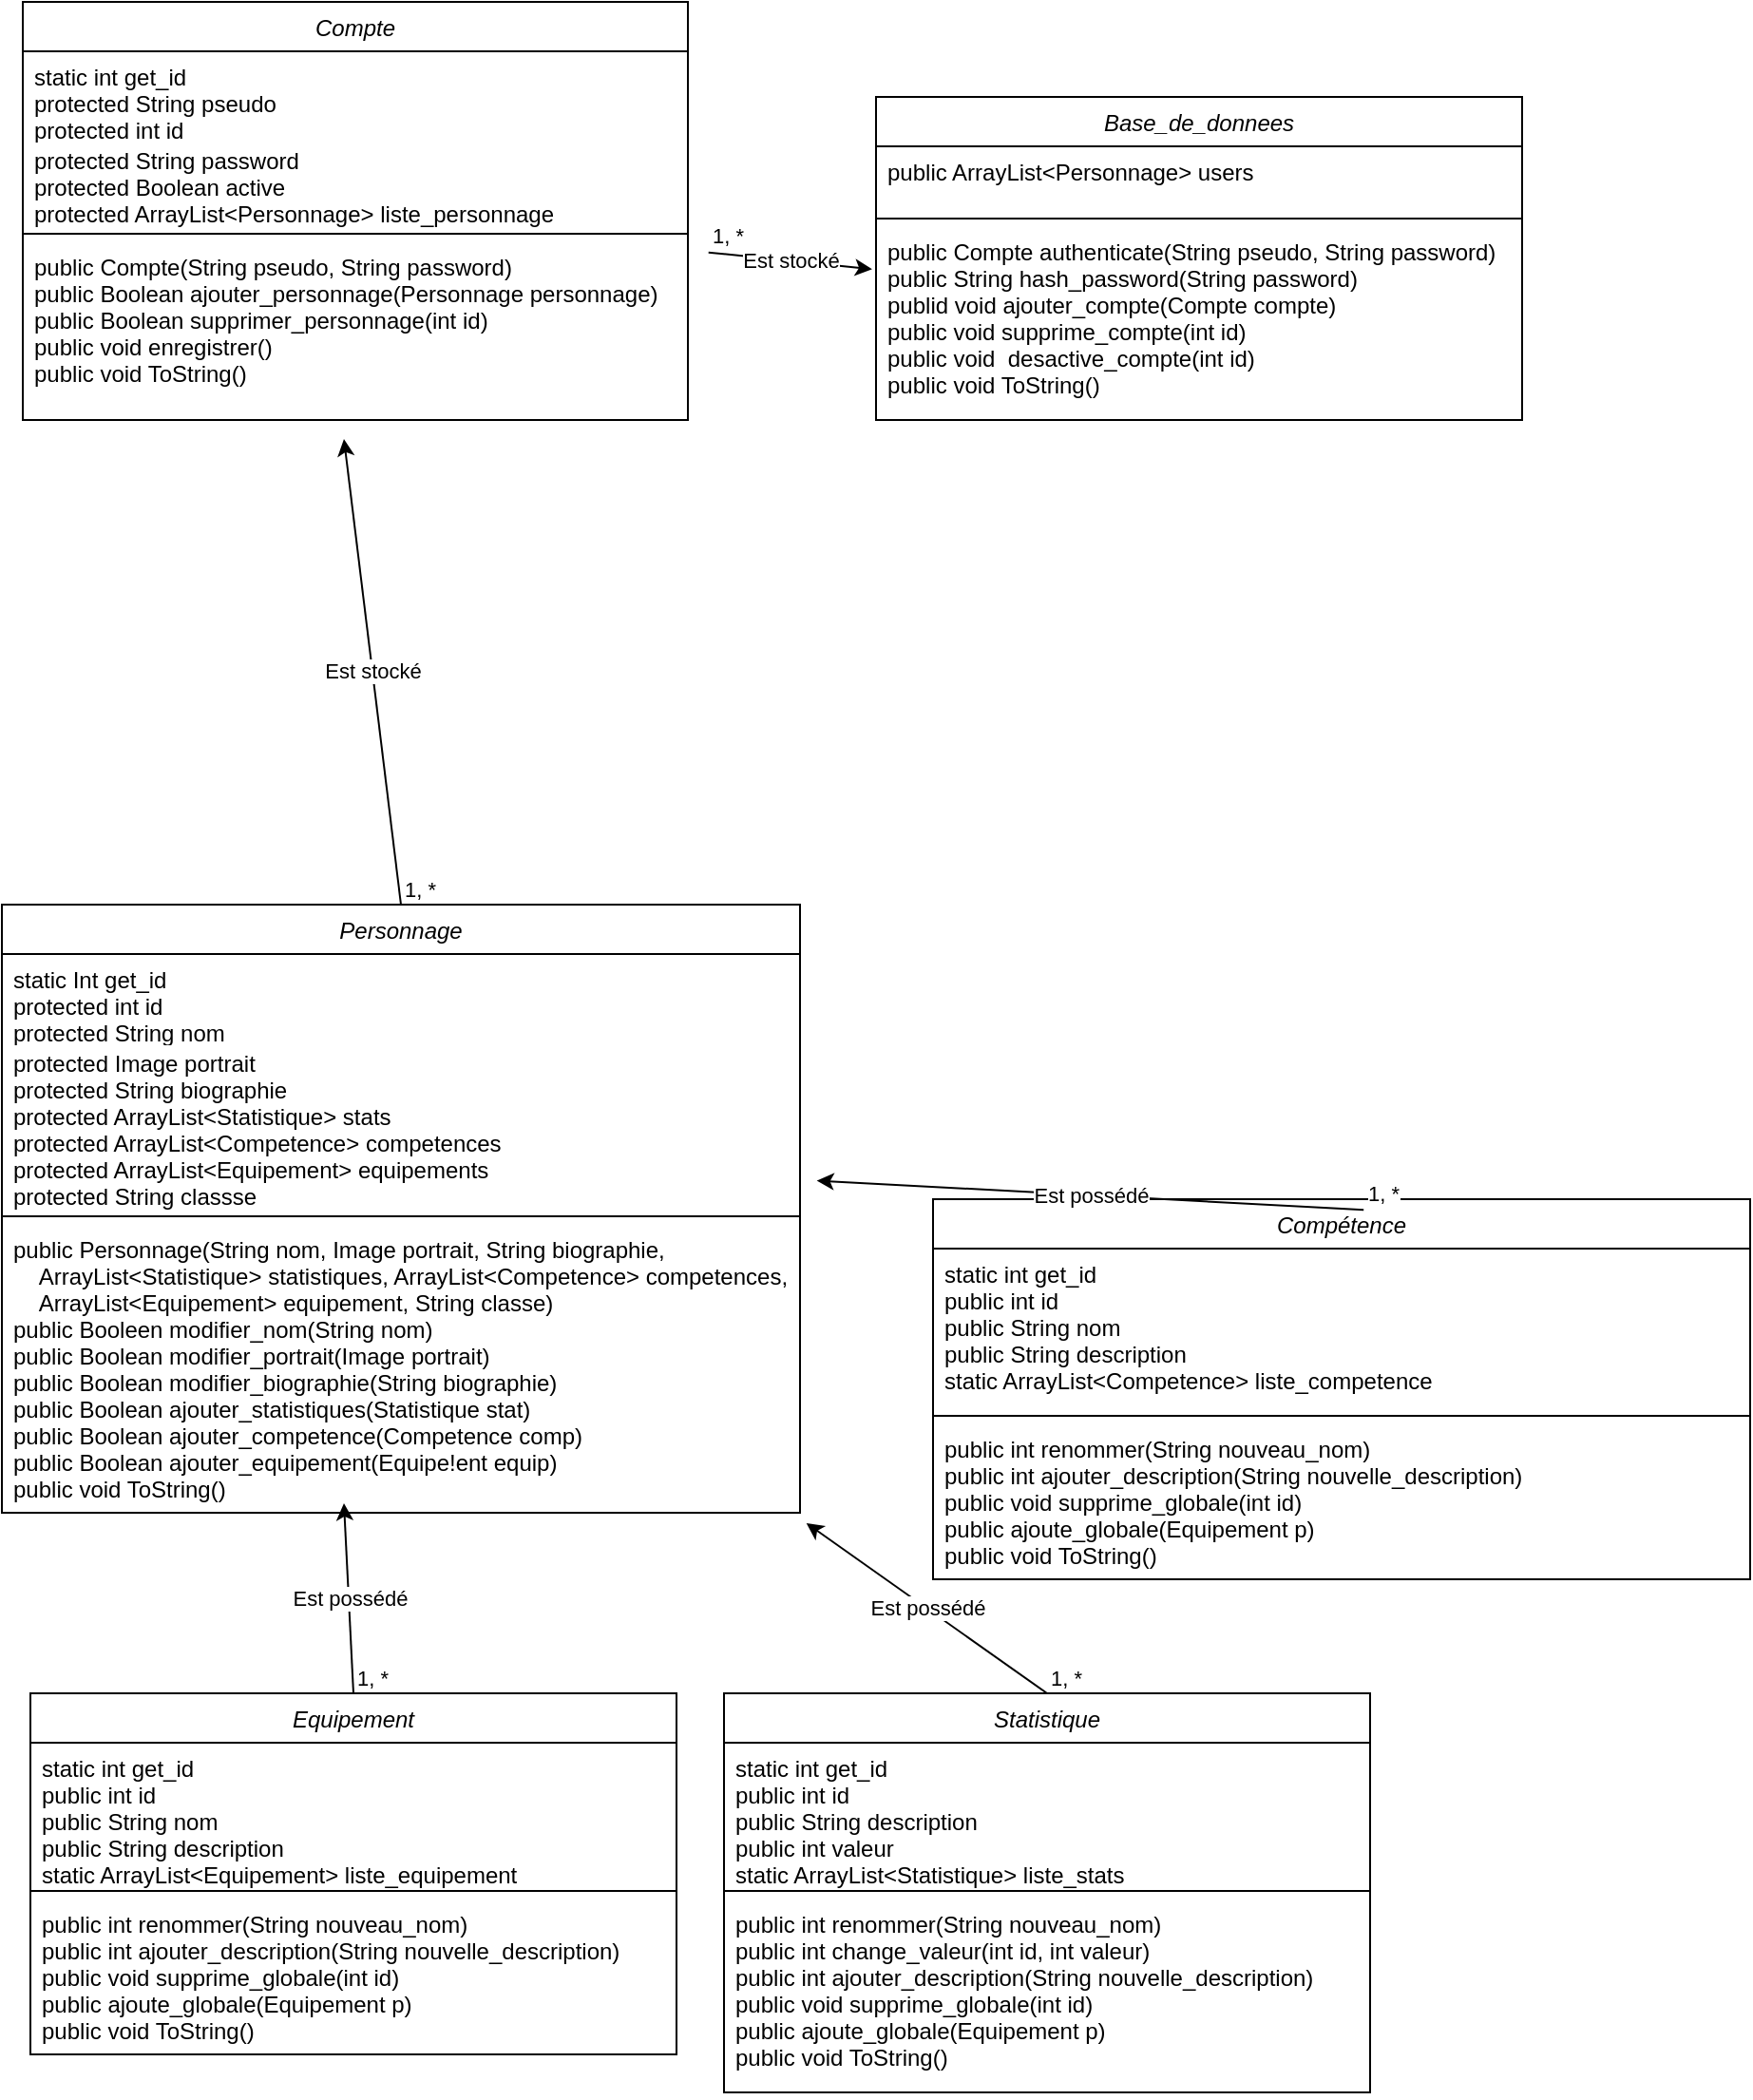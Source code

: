 <mxfile version="26.0.6">
  <diagram id="C5RBs43oDa-KdzZeNtuy" name="Page-1">
    <mxGraphModel dx="993" dy="525" grid="1" gridSize="10" guides="1" tooltips="1" connect="1" arrows="1" fold="1" page="1" pageScale="1" pageWidth="827" pageHeight="1169" math="0" shadow="0">
      <root>
        <mxCell id="WIyWlLk6GJQsqaUBKTNV-0" />
        <mxCell id="WIyWlLk6GJQsqaUBKTNV-1" parent="WIyWlLk6GJQsqaUBKTNV-0" />
        <mxCell id="zkfFHV4jXpPFQw0GAbJ--0" value="Compte" style="swimlane;fontStyle=2;align=center;verticalAlign=top;childLayout=stackLayout;horizontal=1;startSize=26;horizontalStack=0;resizeParent=1;resizeLast=0;collapsible=1;marginBottom=0;rounded=0;shadow=0;strokeWidth=1;" parent="WIyWlLk6GJQsqaUBKTNV-1" vertex="1">
          <mxGeometry x="21" y="110" width="350" height="220" as="geometry">
            <mxRectangle x="230" y="140" width="160" height="26" as="alternateBounds" />
          </mxGeometry>
        </mxCell>
        <mxCell id="zkfFHV4jXpPFQw0GAbJ--1" value="static int get_id&#xa;protected String pseudo&#xa;protected int id" style="text;align=left;verticalAlign=top;spacingLeft=4;spacingRight=4;overflow=hidden;rotatable=0;points=[[0,0.5],[1,0.5]];portConstraint=eastwest;" parent="zkfFHV4jXpPFQw0GAbJ--0" vertex="1">
          <mxGeometry y="26" width="350" height="44" as="geometry" />
        </mxCell>
        <mxCell id="zkfFHV4jXpPFQw0GAbJ--2" value="protected String password&#xa;protected Boolean active&#xa;protected ArrayList&lt;Personnage&gt; liste_personnage" style="text;align=left;verticalAlign=top;spacingLeft=4;spacingRight=4;overflow=hidden;rotatable=0;points=[[0,0.5],[1,0.5]];portConstraint=eastwest;rounded=0;shadow=0;html=0;" parent="zkfFHV4jXpPFQw0GAbJ--0" vertex="1">
          <mxGeometry y="70" width="350" height="48" as="geometry" />
        </mxCell>
        <mxCell id="zkfFHV4jXpPFQw0GAbJ--4" value="" style="line;html=1;strokeWidth=1;align=left;verticalAlign=middle;spacingTop=-1;spacingLeft=3;spacingRight=3;rotatable=0;labelPosition=right;points=[];portConstraint=eastwest;" parent="zkfFHV4jXpPFQw0GAbJ--0" vertex="1">
          <mxGeometry y="118" width="350" height="8" as="geometry" />
        </mxCell>
        <mxCell id="zkfFHV4jXpPFQw0GAbJ--5" value="public Compte(String pseudo, String password)&#xa;public Boolean ajouter_personnage(Personnage personnage)&#xa;public Boolean supprimer_personnage(int id)&#xa;public void enregistrer()&#xa;public void ToString()" style="text;align=left;verticalAlign=top;spacingLeft=4;spacingRight=4;overflow=hidden;rotatable=0;points=[[0,0.5],[1,0.5]];portConstraint=eastwest;" parent="zkfFHV4jXpPFQw0GAbJ--0" vertex="1">
          <mxGeometry y="126" width="350" height="76" as="geometry" />
        </mxCell>
        <mxCell id="w7G9YBBGKHnngfm891Rs-0" value="Base_de_donnees" style="swimlane;fontStyle=2;align=center;verticalAlign=top;childLayout=stackLayout;horizontal=1;startSize=26;horizontalStack=0;resizeParent=1;resizeLast=0;collapsible=1;marginBottom=0;rounded=0;shadow=0;strokeWidth=1;" parent="WIyWlLk6GJQsqaUBKTNV-1" vertex="1">
          <mxGeometry x="470" y="160" width="340" height="170" as="geometry">
            <mxRectangle x="230" y="140" width="160" height="26" as="alternateBounds" />
          </mxGeometry>
        </mxCell>
        <mxCell id="w7G9YBBGKHnngfm891Rs-1" value="public ArrayList&lt;Personnage&gt; users" style="text;align=left;verticalAlign=top;spacingLeft=4;spacingRight=4;overflow=hidden;rotatable=0;points=[[0,0.5],[1,0.5]];portConstraint=eastwest;" parent="w7G9YBBGKHnngfm891Rs-0" vertex="1">
          <mxGeometry y="26" width="340" height="34" as="geometry" />
        </mxCell>
        <mxCell id="w7G9YBBGKHnngfm891Rs-3" value="" style="line;html=1;strokeWidth=1;align=left;verticalAlign=middle;spacingTop=-1;spacingLeft=3;spacingRight=3;rotatable=0;labelPosition=right;points=[];portConstraint=eastwest;" parent="w7G9YBBGKHnngfm891Rs-0" vertex="1">
          <mxGeometry y="60" width="340" height="8" as="geometry" />
        </mxCell>
        <mxCell id="w7G9YBBGKHnngfm891Rs-5" value="public Compte authenticate(String pseudo, String password)&#xa;public String hash_password(String password)&#xa;publid void ajouter_compte(Compte compte)&#xa;public void supprime_compte(int id)&#xa;public void  desactive_compte(int id)&#xa;public void ToString()" style="text;align=left;verticalAlign=top;spacingLeft=4;spacingRight=4;overflow=hidden;rotatable=0;points=[[0,0.5],[1,0.5]];portConstraint=eastwest;" parent="w7G9YBBGKHnngfm891Rs-0" vertex="1">
          <mxGeometry y="68" width="340" height="102" as="geometry" />
        </mxCell>
        <mxCell id="w7G9YBBGKHnngfm891Rs-11" value="Personnage" style="swimlane;fontStyle=2;align=center;verticalAlign=top;childLayout=stackLayout;horizontal=1;startSize=26;horizontalStack=0;resizeParent=1;resizeLast=0;collapsible=1;marginBottom=0;rounded=0;shadow=0;strokeWidth=1;" parent="WIyWlLk6GJQsqaUBKTNV-1" vertex="1">
          <mxGeometry x="10" y="585" width="420" height="320" as="geometry">
            <mxRectangle x="230" y="140" width="160" height="26" as="alternateBounds" />
          </mxGeometry>
        </mxCell>
        <mxCell id="w7G9YBBGKHnngfm891Rs-12" value="static Int get_id&#xa;protected int id&#xa;protected String nom" style="text;align=left;verticalAlign=top;spacingLeft=4;spacingRight=4;overflow=hidden;rotatable=0;points=[[0,0.5],[1,0.5]];portConstraint=eastwest;" parent="w7G9YBBGKHnngfm891Rs-11" vertex="1">
          <mxGeometry y="26" width="420" height="44" as="geometry" />
        </mxCell>
        <mxCell id="w7G9YBBGKHnngfm891Rs-13" value="protected Image portrait&#xa;protected String biographie&#xa;protected ArrayList&lt;Statistique&gt; stats&#xa;protected ArrayList&lt;Competence&gt; competences&#xa;protected ArrayList&lt;Equipement&gt; equipements&#xa;protected String classse " style="text;align=left;verticalAlign=top;spacingLeft=4;spacingRight=4;overflow=hidden;rotatable=0;points=[[0,0.5],[1,0.5]];portConstraint=eastwest;rounded=0;shadow=0;html=0;" parent="w7G9YBBGKHnngfm891Rs-11" vertex="1">
          <mxGeometry y="70" width="420" height="90" as="geometry" />
        </mxCell>
        <mxCell id="w7G9YBBGKHnngfm891Rs-14" value="" style="line;html=1;strokeWidth=1;align=left;verticalAlign=middle;spacingTop=-1;spacingLeft=3;spacingRight=3;rotatable=0;labelPosition=right;points=[];portConstraint=eastwest;" parent="w7G9YBBGKHnngfm891Rs-11" vertex="1">
          <mxGeometry y="160" width="420" height="8" as="geometry" />
        </mxCell>
        <mxCell id="w7G9YBBGKHnngfm891Rs-15" value="public Personnage(String nom, Image portrait, String biographie,&#xa;    ArrayList&lt;Statistique&gt; statistiques, ArrayList&lt;Competence&gt; competences,&#xa;    ArrayList&lt;Equipement&gt; equipement, String classe)&#xa;public Booleen modifier_nom(String nom)&#xa;public Boolean modifier_portrait(Image portrait)&#xa;public Boolean modifier_biographie(String biographie)&#xa;public Boolean ajouter_statistiques(Statistique stat)&#xa;public Boolean ajouter_competence(Competence comp)&#xa;public Boolean ajouter_equipement(Equipe!ent equip)&#xa;public void ToString()" style="text;align=left;verticalAlign=top;spacingLeft=4;spacingRight=4;overflow=hidden;rotatable=0;points=[[0,0.5],[1,0.5]];portConstraint=eastwest;" parent="w7G9YBBGKHnngfm891Rs-11" vertex="1">
          <mxGeometry y="168" width="420" height="152" as="geometry" />
        </mxCell>
        <mxCell id="w7G9YBBGKHnngfm891Rs-20" value="Compétence" style="swimlane;fontStyle=2;align=center;verticalAlign=top;childLayout=stackLayout;horizontal=1;startSize=26;horizontalStack=0;resizeParent=1;resizeLast=0;collapsible=1;marginBottom=0;rounded=0;shadow=0;strokeWidth=1;" parent="WIyWlLk6GJQsqaUBKTNV-1" vertex="1">
          <mxGeometry x="500" y="740" width="430" height="200" as="geometry">
            <mxRectangle x="230" y="140" width="160" height="26" as="alternateBounds" />
          </mxGeometry>
        </mxCell>
        <mxCell id="w7G9YBBGKHnngfm891Rs-21" value="static int get_id&#xa;public int id&#xa;public String nom&#xa;public String description&#xa;static ArrayList&lt;Competence&gt; liste_competence&#xa;" style="text;align=left;verticalAlign=top;spacingLeft=4;spacingRight=4;overflow=hidden;rotatable=0;points=[[0,0.5],[1,0.5]];portConstraint=eastwest;" parent="w7G9YBBGKHnngfm891Rs-20" vertex="1">
          <mxGeometry y="26" width="430" height="84" as="geometry" />
        </mxCell>
        <mxCell id="w7G9YBBGKHnngfm891Rs-22" value="" style="line;html=1;strokeWidth=1;align=left;verticalAlign=middle;spacingTop=-1;spacingLeft=3;spacingRight=3;rotatable=0;labelPosition=right;points=[];portConstraint=eastwest;" parent="w7G9YBBGKHnngfm891Rs-20" vertex="1">
          <mxGeometry y="110" width="430" height="8" as="geometry" />
        </mxCell>
        <mxCell id="w7G9YBBGKHnngfm891Rs-23" value="public int renommer(String nouveau_nom)&#xa;public int ajouter_description(String nouvelle_description)&#xa;public void supprime_globale(int id)&#xa;public ajoute_globale(Equipement p)&#xa;public void ToString()" style="text;align=left;verticalAlign=top;spacingLeft=4;spacingRight=4;overflow=hidden;rotatable=0;points=[[0,0.5],[1,0.5]];portConstraint=eastwest;" parent="w7G9YBBGKHnngfm891Rs-20" vertex="1">
          <mxGeometry y="118" width="430" height="82" as="geometry" />
        </mxCell>
        <mxCell id="w7G9YBBGKHnngfm891Rs-24" value="Statistique" style="swimlane;fontStyle=2;align=center;verticalAlign=top;childLayout=stackLayout;horizontal=1;startSize=26;horizontalStack=0;resizeParent=1;resizeLast=0;collapsible=1;marginBottom=0;rounded=0;shadow=0;strokeWidth=1;" parent="WIyWlLk6GJQsqaUBKTNV-1" vertex="1">
          <mxGeometry x="390" y="1000" width="340" height="210" as="geometry">
            <mxRectangle x="230" y="140" width="160" height="26" as="alternateBounds" />
          </mxGeometry>
        </mxCell>
        <mxCell id="w7G9YBBGKHnngfm891Rs-25" value="static int get_id&#xa;public int id&#xa;public String description&#xa;public int valeur&#xa;static ArrayList&lt;Statistique&gt; liste_stats" style="text;align=left;verticalAlign=top;spacingLeft=4;spacingRight=4;overflow=hidden;rotatable=0;points=[[0,0.5],[1,0.5]];portConstraint=eastwest;" parent="w7G9YBBGKHnngfm891Rs-24" vertex="1">
          <mxGeometry y="26" width="340" height="74" as="geometry" />
        </mxCell>
        <mxCell id="w7G9YBBGKHnngfm891Rs-26" value="" style="line;html=1;strokeWidth=1;align=left;verticalAlign=middle;spacingTop=-1;spacingLeft=3;spacingRight=3;rotatable=0;labelPosition=right;points=[];portConstraint=eastwest;" parent="w7G9YBBGKHnngfm891Rs-24" vertex="1">
          <mxGeometry y="100" width="340" height="8" as="geometry" />
        </mxCell>
        <mxCell id="w7G9YBBGKHnngfm891Rs-27" value="public int renommer(String nouveau_nom)&#xa;public int change_valeur(int id, int valeur)&#xa;public int ajouter_description(String nouvelle_description)&#xa;public void supprime_globale(int id)&#xa;public ajoute_globale(Equipement p)&#xa;public void ToString()" style="text;align=left;verticalAlign=top;spacingLeft=4;spacingRight=4;overflow=hidden;rotatable=0;points=[[0,0.5],[1,0.5]];portConstraint=eastwest;" parent="w7G9YBBGKHnngfm891Rs-24" vertex="1">
          <mxGeometry y="108" width="340" height="102" as="geometry" />
        </mxCell>
        <mxCell id="w7G9YBBGKHnngfm891Rs-33" value="Est stocké" style="endArrow=classic;html=1;rounded=0;exitX=1.031;exitY=0.077;exitDx=0;exitDy=0;exitPerimeter=0;entryX=-0.006;entryY=0.222;entryDx=0;entryDy=0;entryPerimeter=0;" parent="WIyWlLk6GJQsqaUBKTNV-1" source="zkfFHV4jXpPFQw0GAbJ--5" target="w7G9YBBGKHnngfm891Rs-5" edge="1">
          <mxGeometry relative="1" as="geometry">
            <mxPoint x="350" y="260" as="sourcePoint" />
            <mxPoint x="510" y="260" as="targetPoint" />
          </mxGeometry>
        </mxCell>
        <mxCell id="w7G9YBBGKHnngfm891Rs-35" value="1, *" style="edgeLabel;resizable=0;html=1;;align=left;verticalAlign=bottom;" parent="w7G9YBBGKHnngfm891Rs-33" connectable="0" vertex="1">
          <mxGeometry x="-1" relative="1" as="geometry" />
        </mxCell>
        <mxCell id="w7G9YBBGKHnngfm891Rs-36" value="&lt;div&gt;&lt;br&gt;&lt;/div&gt;&lt;div&gt;&lt;br&gt;&lt;/div&gt;" style="edgeLabel;resizable=0;html=1;;align=right;verticalAlign=bottom;" parent="w7G9YBBGKHnngfm891Rs-33" connectable="0" vertex="1">
          <mxGeometry x="1" relative="1" as="geometry" />
        </mxCell>
        <mxCell id="w7G9YBBGKHnngfm891Rs-43" value="Est stocké" style="endArrow=classic;html=1;rounded=0;exitX=0.5;exitY=0;exitDx=0;exitDy=0;" parent="WIyWlLk6GJQsqaUBKTNV-1" source="w7G9YBBGKHnngfm891Rs-11" edge="1">
          <mxGeometry relative="1" as="geometry">
            <mxPoint x="70" y="463" as="sourcePoint" />
            <mxPoint x="190" y="340" as="targetPoint" />
          </mxGeometry>
        </mxCell>
        <mxCell id="w7G9YBBGKHnngfm891Rs-45" value="1, *" style="edgeLabel;resizable=0;html=1;;align=left;verticalAlign=bottom;" parent="w7G9YBBGKHnngfm891Rs-43" connectable="0" vertex="1">
          <mxGeometry x="-1" relative="1" as="geometry" />
        </mxCell>
        <mxCell id="w7G9YBBGKHnngfm891Rs-46" value="&lt;div&gt;&lt;br&gt;&lt;/div&gt;&lt;div&gt;&lt;br&gt;&lt;/div&gt;" style="edgeLabel;resizable=0;html=1;;align=right;verticalAlign=bottom;" parent="w7G9YBBGKHnngfm891Rs-43" connectable="0" vertex="1">
          <mxGeometry x="1" relative="1" as="geometry" />
        </mxCell>
        <mxCell id="w7G9YBBGKHnngfm891Rs-47" value="Est possédé" style="endArrow=classic;html=1;rounded=0;exitX=0.5;exitY=0;exitDx=0;exitDy=0;" parent="WIyWlLk6GJQsqaUBKTNV-1" source="935bphfF8JFD43UFjBDH-9" edge="1">
          <mxGeometry relative="1" as="geometry">
            <mxPoint x="220" y="970" as="sourcePoint" />
            <mxPoint x="190" y="900" as="targetPoint" />
          </mxGeometry>
        </mxCell>
        <mxCell id="w7G9YBBGKHnngfm891Rs-48" value="1, *" style="edgeLabel;resizable=0;html=1;;align=left;verticalAlign=bottom;" parent="w7G9YBBGKHnngfm891Rs-47" connectable="0" vertex="1">
          <mxGeometry x="-1" relative="1" as="geometry" />
        </mxCell>
        <mxCell id="w7G9YBBGKHnngfm891Rs-49" value="&lt;div&gt;&lt;br&gt;&lt;/div&gt;&lt;div&gt;&lt;br&gt;&lt;/div&gt;" style="edgeLabel;resizable=0;html=1;;align=right;verticalAlign=bottom;" parent="w7G9YBBGKHnngfm891Rs-47" connectable="0" vertex="1">
          <mxGeometry x="1" relative="1" as="geometry" />
        </mxCell>
        <mxCell id="w7G9YBBGKHnngfm891Rs-53" value="Est possédé" style="endArrow=classic;html=1;rounded=0;exitX=0.527;exitY=0.028;exitDx=0;exitDy=0;entryX=1.021;entryY=0.836;entryDx=0;entryDy=0;entryPerimeter=0;exitPerimeter=0;" parent="WIyWlLk6GJQsqaUBKTNV-1" source="w7G9YBBGKHnngfm891Rs-20" target="w7G9YBBGKHnngfm891Rs-13" edge="1">
          <mxGeometry relative="1" as="geometry">
            <mxPoint x="487" y="740" as="sourcePoint" />
            <mxPoint x="457" y="620" as="targetPoint" />
          </mxGeometry>
        </mxCell>
        <mxCell id="w7G9YBBGKHnngfm891Rs-54" value="1, *" style="edgeLabel;resizable=0;html=1;;align=left;verticalAlign=bottom;" parent="w7G9YBBGKHnngfm891Rs-53" connectable="0" vertex="1">
          <mxGeometry x="-1" relative="1" as="geometry" />
        </mxCell>
        <mxCell id="w7G9YBBGKHnngfm891Rs-55" value="&lt;div&gt;&lt;br&gt;&lt;/div&gt;&lt;div&gt;&lt;br&gt;&lt;/div&gt;" style="edgeLabel;resizable=0;html=1;;align=right;verticalAlign=bottom;" parent="w7G9YBBGKHnngfm891Rs-53" connectable="0" vertex="1">
          <mxGeometry x="1" relative="1" as="geometry" />
        </mxCell>
        <mxCell id="w7G9YBBGKHnngfm891Rs-56" value="Est possédé" style="endArrow=classic;html=1;rounded=0;exitX=0.5;exitY=0;exitDx=0;exitDy=0;entryX=1.008;entryY=1.036;entryDx=0;entryDy=0;entryPerimeter=0;" parent="WIyWlLk6GJQsqaUBKTNV-1" source="w7G9YBBGKHnngfm891Rs-24" target="w7G9YBBGKHnngfm891Rs-15" edge="1">
          <mxGeometry relative="1" as="geometry">
            <mxPoint x="680" y="911" as="sourcePoint" />
            <mxPoint x="650" y="791" as="targetPoint" />
          </mxGeometry>
        </mxCell>
        <mxCell id="w7G9YBBGKHnngfm891Rs-57" value="1, *" style="edgeLabel;resizable=0;html=1;;align=left;verticalAlign=bottom;" parent="w7G9YBBGKHnngfm891Rs-56" connectable="0" vertex="1">
          <mxGeometry x="-1" relative="1" as="geometry" />
        </mxCell>
        <mxCell id="w7G9YBBGKHnngfm891Rs-58" value="&lt;div&gt;&lt;br&gt;&lt;/div&gt;&lt;div&gt;&lt;br&gt;&lt;/div&gt;" style="edgeLabel;resizable=0;html=1;;align=right;verticalAlign=bottom;" parent="w7G9YBBGKHnngfm891Rs-56" connectable="0" vertex="1">
          <mxGeometry x="1" relative="1" as="geometry" />
        </mxCell>
        <mxCell id="935bphfF8JFD43UFjBDH-9" value="Equipement" style="swimlane;fontStyle=2;align=center;verticalAlign=top;childLayout=stackLayout;horizontal=1;startSize=26;horizontalStack=0;resizeParent=1;resizeLast=0;collapsible=1;marginBottom=0;rounded=0;shadow=0;strokeWidth=1;" parent="WIyWlLk6GJQsqaUBKTNV-1" vertex="1">
          <mxGeometry x="25" y="1000" width="340" height="190" as="geometry">
            <mxRectangle x="230" y="140" width="160" height="26" as="alternateBounds" />
          </mxGeometry>
        </mxCell>
        <mxCell id="935bphfF8JFD43UFjBDH-10" value="static int get_id&#xa;public int id&#xa;public String nom&#xa;public String description&#xa;static ArrayList&lt;Equipement&gt; liste_equipement" style="text;align=left;verticalAlign=top;spacingLeft=4;spacingRight=4;overflow=hidden;rotatable=0;points=[[0,0.5],[1,0.5]];portConstraint=eastwest;" parent="935bphfF8JFD43UFjBDH-9" vertex="1">
          <mxGeometry y="26" width="340" height="74" as="geometry" />
        </mxCell>
        <mxCell id="935bphfF8JFD43UFjBDH-11" value="" style="line;html=1;strokeWidth=1;align=left;verticalAlign=middle;spacingTop=-1;spacingLeft=3;spacingRight=3;rotatable=0;labelPosition=right;points=[];portConstraint=eastwest;" parent="935bphfF8JFD43UFjBDH-9" vertex="1">
          <mxGeometry y="100" width="340" height="8" as="geometry" />
        </mxCell>
        <mxCell id="935bphfF8JFD43UFjBDH-12" value="public int renommer(String nouveau_nom)&#xa;public int ajouter_description(String nouvelle_description)&#xa;public void supprime_globale(int id)&#xa;public ajoute_globale(Equipement p)&#xa;public void ToString()" style="text;align=left;verticalAlign=top;spacingLeft=4;spacingRight=4;overflow=hidden;rotatable=0;points=[[0,0.5],[1,0.5]];portConstraint=eastwest;" parent="935bphfF8JFD43UFjBDH-9" vertex="1">
          <mxGeometry y="108" width="340" height="82" as="geometry" />
        </mxCell>
      </root>
    </mxGraphModel>
  </diagram>
</mxfile>

